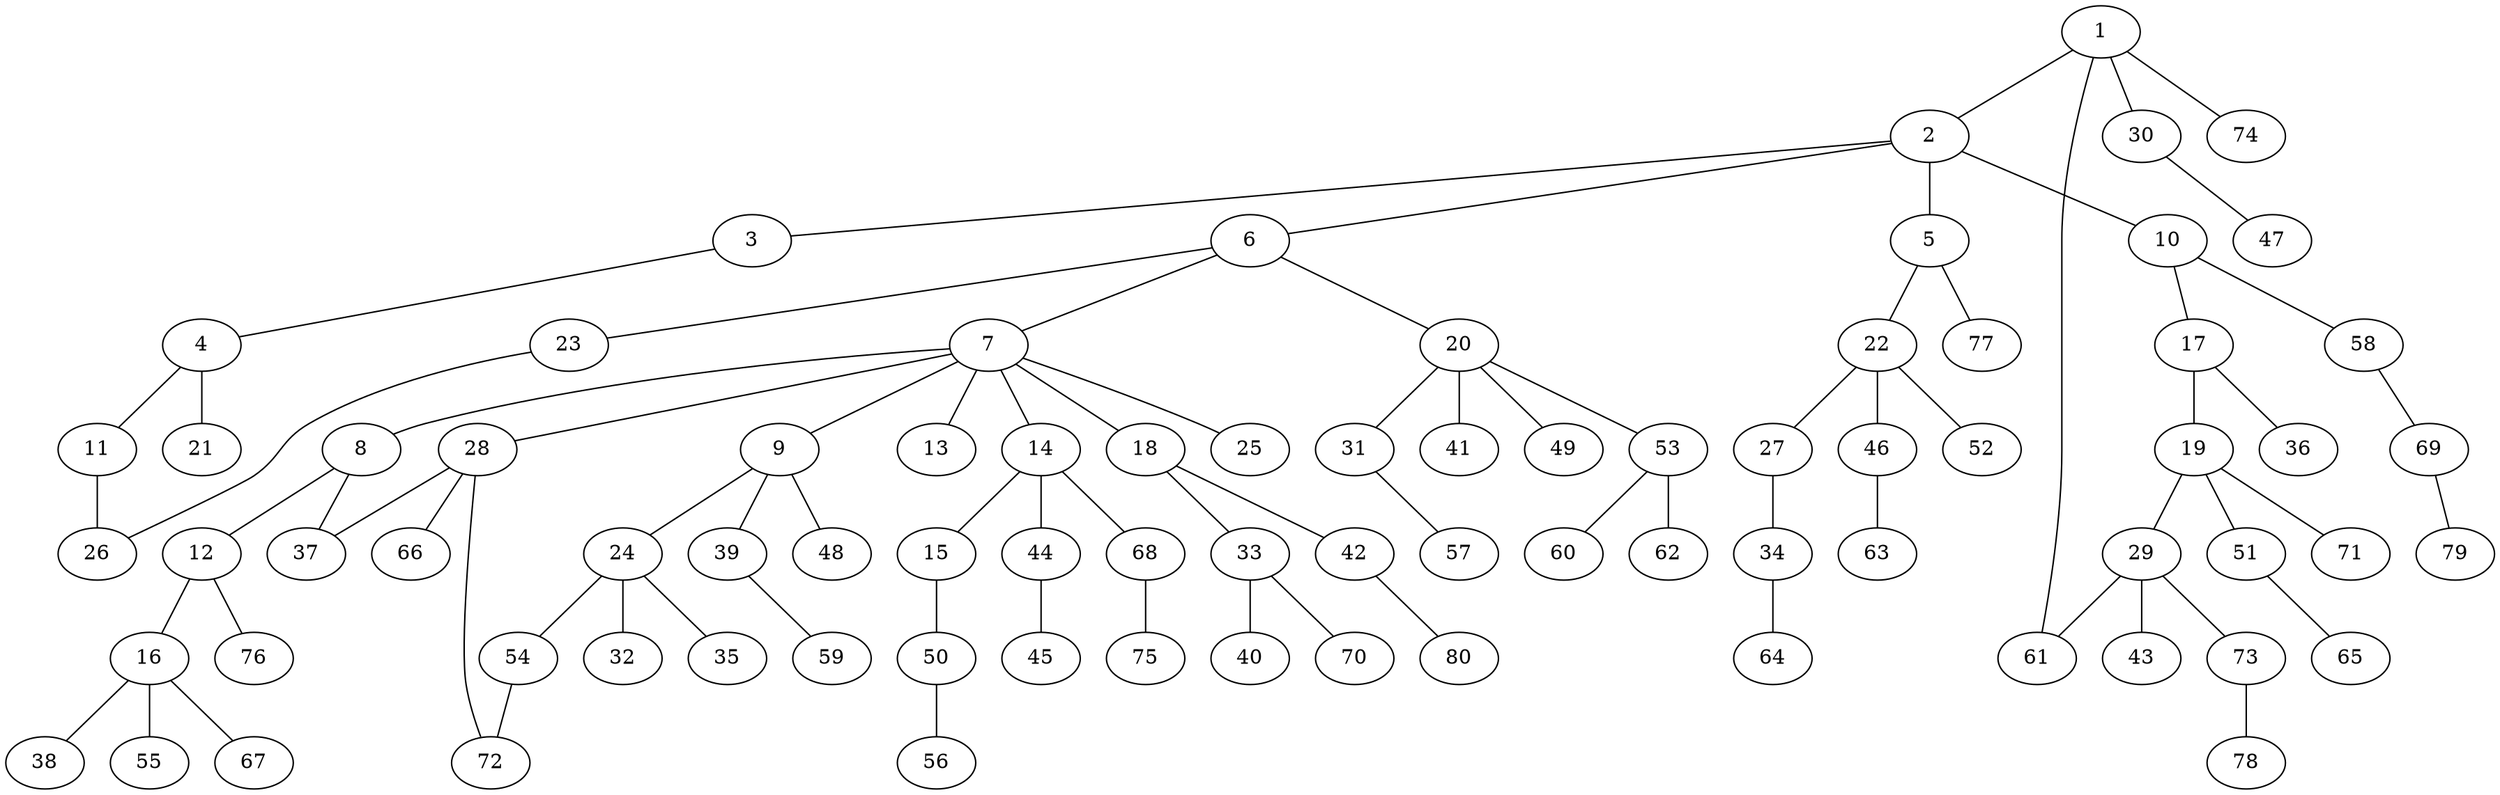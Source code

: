 graph graphname {1--2
1--30
1--61
1--74
2--3
2--5
2--6
2--10
3--4
4--11
4--21
5--22
5--77
6--7
6--20
6--23
7--8
7--9
7--13
7--14
7--18
7--25
7--28
8--12
8--37
9--24
9--39
9--48
10--17
10--58
11--26
12--16
12--76
14--15
14--44
14--68
15--50
16--38
16--55
16--67
17--19
17--36
18--33
18--42
19--29
19--51
19--71
20--31
20--41
20--49
20--53
22--27
22--46
22--52
23--26
24--32
24--35
24--54
27--34
28--37
28--66
28--72
29--43
29--61
29--73
30--47
31--57
33--40
33--70
34--64
39--59
42--80
44--45
46--63
50--56
51--65
53--60
53--62
54--72
58--69
68--75
69--79
73--78
}